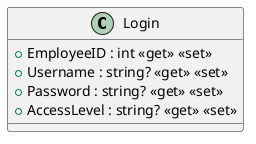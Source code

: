 @startuml
class Login {
    + EmployeeID : int <<get>> <<set>>
    + Username : string? <<get>> <<set>>
    + Password : string? <<get>> <<set>>
    + AccessLevel : string? <<get>> <<set>>
}
@enduml
